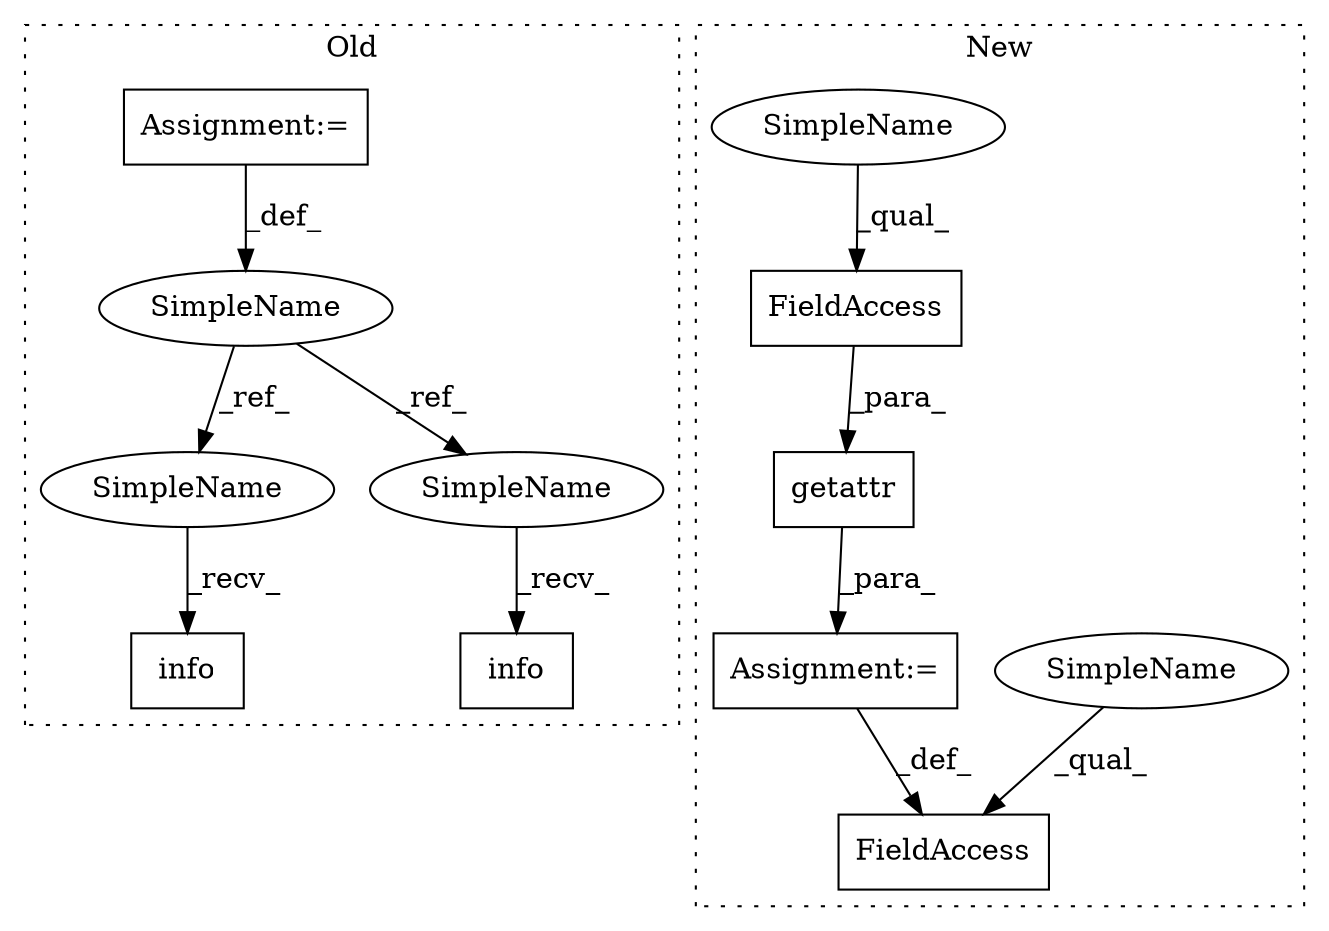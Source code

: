 digraph G {
subgraph cluster0 {
1 [label="info" a="32" s="4032" l="6" shape="box"];
6 [label="SimpleName" a="42" s="2800" l="6" shape="ellipse"];
7 [label="info" a="32" s="4051" l="6" shape="box"];
8 [label="Assignment:=" a="7" s="2800" l="6" shape="box"];
11 [label="SimpleName" a="42" s="4025" l="6" shape="ellipse"];
12 [label="SimpleName" a="42" s="4044" l="6" shape="ellipse"];
label = "Old";
style="dotted";
}
subgraph cluster1 {
2 [label="getattr" a="32" s="4095,4125" l="8,1" shape="box"];
3 [label="FieldAccess" a="22" s="4112" l="13" shape="box"];
4 [label="FieldAccess" a="22" s="4081" l="13" shape="box"];
5 [label="Assignment:=" a="7" s="4094" l="1" shape="box"];
9 [label="SimpleName" a="42" s="4081" l="4" shape="ellipse"];
10 [label="SimpleName" a="42" s="4112" l="4" shape="ellipse"];
label = "New";
style="dotted";
}
2 -> 5 [label="_para_"];
3 -> 2 [label="_para_"];
5 -> 4 [label="_def_"];
6 -> 11 [label="_ref_"];
6 -> 12 [label="_ref_"];
8 -> 6 [label="_def_"];
9 -> 4 [label="_qual_"];
10 -> 3 [label="_qual_"];
11 -> 1 [label="_recv_"];
12 -> 7 [label="_recv_"];
}